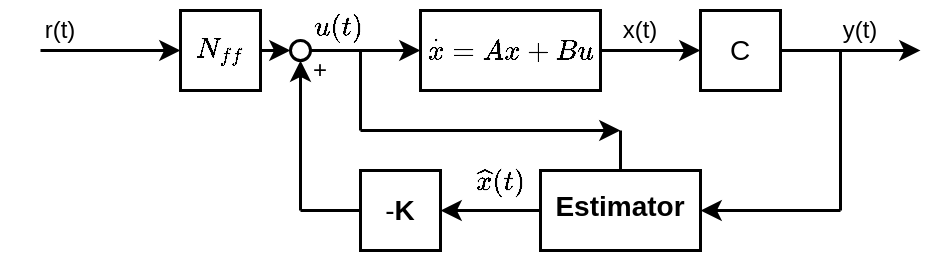 <mxfile version="22.1.11" type="device">
  <diagram name="Page-1" id="woVpl8wI9iAEmGtXwWa2">
    <mxGraphModel dx="600" dy="358" grid="1" gridSize="10" guides="1" tooltips="1" connect="1" arrows="1" fold="1" page="1" pageScale="1" pageWidth="850" pageHeight="1100" math="1" shadow="0">
      <root>
        <mxCell id="0" />
        <mxCell id="1" parent="0" />
        <mxCell id="PwrsmwbkxkLAnroD9hUy-21" value="" style="ellipse;whiteSpace=wrap;html=1;strokeWidth=1.5;" vertex="1" parent="1">
          <mxGeometry x="245" y="255" width="10" height="10" as="geometry" />
        </mxCell>
        <mxCell id="PwrsmwbkxkLAnroD9hUy-1" value="" style="rounded=0;whiteSpace=wrap;html=1;strokeWidth=1.5;" vertex="1" parent="1">
          <mxGeometry x="190" y="240" width="40" height="40" as="geometry" />
        </mxCell>
        <mxCell id="PwrsmwbkxkLAnroD9hUy-2" value="" style="rounded=0;whiteSpace=wrap;html=1;strokeWidth=1.5;" vertex="1" parent="1">
          <mxGeometry x="370" y="320" width="80" height="40" as="geometry" />
        </mxCell>
        <mxCell id="PwrsmwbkxkLAnroD9hUy-4" value="" style="rounded=0;whiteSpace=wrap;html=1;strokeWidth=1.5;" vertex="1" parent="1">
          <mxGeometry x="450" y="240" width="40" height="40" as="geometry" />
        </mxCell>
        <mxCell id="PwrsmwbkxkLAnroD9hUy-5" value="" style="rounded=0;whiteSpace=wrap;html=1;strokeWidth=1.5;" vertex="1" parent="1">
          <mxGeometry x="280" y="320" width="40" height="40" as="geometry" />
        </mxCell>
        <mxCell id="PwrsmwbkxkLAnroD9hUy-6" value="" style="rounded=0;whiteSpace=wrap;html=1;strokeWidth=1.5;" vertex="1" parent="1">
          <mxGeometry x="310" y="240" width="90" height="40" as="geometry" />
        </mxCell>
        <mxCell id="PwrsmwbkxkLAnroD9hUy-7" value="" style="endArrow=classic;html=1;rounded=0;entryX=0;entryY=0.5;entryDx=0;entryDy=0;strokeWidth=1.5;" edge="1" parent="1" target="PwrsmwbkxkLAnroD9hUy-1">
          <mxGeometry width="50" height="50" relative="1" as="geometry">
            <mxPoint x="120" y="260" as="sourcePoint" />
            <mxPoint x="450" y="300" as="targetPoint" />
          </mxGeometry>
        </mxCell>
        <mxCell id="PwrsmwbkxkLAnroD9hUy-8" value="" style="endArrow=classic;html=1;rounded=0;exitX=1;exitY=0.5;exitDx=0;exitDy=0;strokeWidth=1.5;" edge="1" parent="1" source="PwrsmwbkxkLAnroD9hUy-21">
          <mxGeometry width="50" height="50" relative="1" as="geometry">
            <mxPoint x="130" y="270" as="sourcePoint" />
            <mxPoint x="310" y="260" as="targetPoint" />
            <Array as="points">
              <mxPoint x="290" y="260" />
            </Array>
          </mxGeometry>
        </mxCell>
        <mxCell id="PwrsmwbkxkLAnroD9hUy-9" value="" style="endArrow=classic;html=1;rounded=0;entryX=0;entryY=0.5;entryDx=0;entryDy=0;exitX=1;exitY=0.5;exitDx=0;exitDy=0;strokeWidth=1.5;" edge="1" parent="1" source="PwrsmwbkxkLAnroD9hUy-6" target="PwrsmwbkxkLAnroD9hUy-4">
          <mxGeometry width="50" height="50" relative="1" as="geometry">
            <mxPoint x="250" y="270" as="sourcePoint" />
            <mxPoint x="330" y="270" as="targetPoint" />
            <Array as="points" />
          </mxGeometry>
        </mxCell>
        <mxCell id="PwrsmwbkxkLAnroD9hUy-10" value="" style="endArrow=classic;html=1;rounded=0;exitX=1;exitY=0.5;exitDx=0;exitDy=0;strokeWidth=1.5;" edge="1" parent="1" source="PwrsmwbkxkLAnroD9hUy-4">
          <mxGeometry width="50" height="50" relative="1" as="geometry">
            <mxPoint x="400" y="350" as="sourcePoint" />
            <mxPoint x="560" y="260" as="targetPoint" />
          </mxGeometry>
        </mxCell>
        <mxCell id="PwrsmwbkxkLAnroD9hUy-11" value="" style="endArrow=classic;html=1;rounded=0;entryX=1;entryY=0.5;entryDx=0;entryDy=0;strokeWidth=1.5;" edge="1" parent="1" target="PwrsmwbkxkLAnroD9hUy-2">
          <mxGeometry width="50" height="50" relative="1" as="geometry">
            <mxPoint x="520" y="340" as="sourcePoint" />
            <mxPoint x="450" y="300" as="targetPoint" />
          </mxGeometry>
        </mxCell>
        <mxCell id="PwrsmwbkxkLAnroD9hUy-12" value="" style="endArrow=none;html=1;rounded=0;strokeWidth=1.5;" edge="1" parent="1">
          <mxGeometry width="50" height="50" relative="1" as="geometry">
            <mxPoint x="520" y="260" as="sourcePoint" />
            <mxPoint x="520" y="340" as="targetPoint" />
          </mxGeometry>
        </mxCell>
        <mxCell id="PwrsmwbkxkLAnroD9hUy-13" value="&lt;b&gt;&lt;font style=&quot;font-size: 14px;&quot;&gt;Estimator&lt;/font&gt;&lt;/b&gt;" style="text;html=1;strokeColor=none;fillColor=none;align=center;verticalAlign=middle;whiteSpace=wrap;rounded=0;strokeWidth=1.5;" vertex="1" parent="1">
          <mxGeometry x="380" y="320" width="60" height="35" as="geometry" />
        </mxCell>
        <mxCell id="PwrsmwbkxkLAnroD9hUy-14" value="" style="endArrow=classic;html=1;rounded=0;strokeWidth=1.5;" edge="1" parent="1">
          <mxGeometry width="50" height="50" relative="1" as="geometry">
            <mxPoint x="280" y="300" as="sourcePoint" />
            <mxPoint x="410" y="300" as="targetPoint" />
          </mxGeometry>
        </mxCell>
        <mxCell id="PwrsmwbkxkLAnroD9hUy-15" value="" style="endArrow=none;html=1;rounded=0;entryX=0.5;entryY=0;entryDx=0;entryDy=0;strokeWidth=1.5;" edge="1" parent="1" target="PwrsmwbkxkLAnroD9hUy-2">
          <mxGeometry width="50" height="50" relative="1" as="geometry">
            <mxPoint x="410" y="300" as="sourcePoint" />
            <mxPoint x="450" y="300" as="targetPoint" />
          </mxGeometry>
        </mxCell>
        <mxCell id="PwrsmwbkxkLAnroD9hUy-16" value="" style="endArrow=none;html=1;rounded=0;strokeWidth=1.5;" edge="1" parent="1">
          <mxGeometry width="50" height="50" relative="1" as="geometry">
            <mxPoint x="280" y="300" as="sourcePoint" />
            <mxPoint x="280" y="260" as="targetPoint" />
          </mxGeometry>
        </mxCell>
        <mxCell id="PwrsmwbkxkLAnroD9hUy-18" value="" style="endArrow=classic;html=1;rounded=0;exitX=0;exitY=0.5;exitDx=0;exitDy=0;entryX=1;entryY=0.5;entryDx=0;entryDy=0;strokeWidth=1.5;" edge="1" parent="1" source="PwrsmwbkxkLAnroD9hUy-2" target="PwrsmwbkxkLAnroD9hUy-5">
          <mxGeometry width="50" height="50" relative="1" as="geometry">
            <mxPoint x="400" y="350" as="sourcePoint" />
            <mxPoint x="450" y="300" as="targetPoint" />
          </mxGeometry>
        </mxCell>
        <mxCell id="PwrsmwbkxkLAnroD9hUy-19" value="" style="endArrow=classic;html=1;rounded=0;strokeWidth=1.5;" edge="1" parent="1">
          <mxGeometry width="50" height="50" relative="1" as="geometry">
            <mxPoint x="250" y="340" as="sourcePoint" />
            <mxPoint x="250" y="265" as="targetPoint" />
          </mxGeometry>
        </mxCell>
        <mxCell id="PwrsmwbkxkLAnroD9hUy-20" value="" style="endArrow=none;html=1;rounded=0;entryX=0;entryY=0.5;entryDx=0;entryDy=0;strokeWidth=1.5;" edge="1" parent="1" target="PwrsmwbkxkLAnroD9hUy-5">
          <mxGeometry width="50" height="50" relative="1" as="geometry">
            <mxPoint x="250" y="340" as="sourcePoint" />
            <mxPoint x="450" y="300" as="targetPoint" />
          </mxGeometry>
        </mxCell>
        <mxCell id="PwrsmwbkxkLAnroD9hUy-23" value="" style="endArrow=classic;html=1;rounded=0;entryX=0;entryY=0.5;entryDx=0;entryDy=0;exitX=1;exitY=0.5;exitDx=0;exitDy=0;strokeWidth=1.5;" edge="1" parent="1" source="PwrsmwbkxkLAnroD9hUy-1" target="PwrsmwbkxkLAnroD9hUy-21">
          <mxGeometry width="50" height="50" relative="1" as="geometry">
            <mxPoint x="230" y="260" as="sourcePoint" />
            <mxPoint x="320" y="260" as="targetPoint" />
            <Array as="points" />
          </mxGeometry>
        </mxCell>
        <mxCell id="PwrsmwbkxkLAnroD9hUy-25" value="&lt;font style=&quot;font-size: 14px;&quot;&gt;-&lt;b&gt;&lt;font style=&quot;font-size: 14px;&quot;&gt;K&lt;/font&gt;&lt;/b&gt;&lt;/font&gt;" style="text;html=1;strokeColor=none;fillColor=none;align=center;verticalAlign=middle;whiteSpace=wrap;rounded=0;strokeWidth=1.5;" vertex="1" parent="1">
          <mxGeometry x="270" y="325" width="60" height="30" as="geometry" />
        </mxCell>
        <mxCell id="PwrsmwbkxkLAnroD9hUy-26" value="+" style="text;html=1;strokeColor=none;fillColor=none;align=center;verticalAlign=middle;whiteSpace=wrap;rounded=0;strokeWidth=1.5;" vertex="1" parent="1">
          <mxGeometry x="230" y="255" width="60" height="30" as="geometry" />
        </mxCell>
        <mxCell id="PwrsmwbkxkLAnroD9hUy-27" value="y(t)" style="text;html=1;strokeColor=none;fillColor=none;align=center;verticalAlign=middle;whiteSpace=wrap;rounded=0;strokeWidth=1.5;" vertex="1" parent="1">
          <mxGeometry x="500" y="235" width="60" height="30" as="geometry" />
        </mxCell>
        <mxCell id="PwrsmwbkxkLAnroD9hUy-29" value="C" style="text;html=1;strokeColor=none;fillColor=none;align=center;verticalAlign=middle;whiteSpace=wrap;rounded=0;strokeWidth=1.5;fontSize=14;" vertex="1" parent="1">
          <mxGeometry x="440" y="245" width="60" height="30" as="geometry" />
        </mxCell>
        <mxCell id="PwrsmwbkxkLAnroD9hUy-30" value="r(t)" style="text;html=1;strokeColor=none;fillColor=none;align=center;verticalAlign=middle;whiteSpace=wrap;rounded=0;strokeWidth=1.5;" vertex="1" parent="1">
          <mxGeometry x="100" y="235" width="60" height="30" as="geometry" />
        </mxCell>
        <mxCell id="PwrsmwbkxkLAnroD9hUy-34" value="`\dot{x}=Ax+Bu`" style="text;html=1;strokeColor=none;fillColor=none;align=center;verticalAlign=middle;whiteSpace=wrap;rounded=0;" vertex="1" parent="1">
          <mxGeometry x="325" y="245" width="60" height="30" as="geometry" />
        </mxCell>
        <mxCell id="PwrsmwbkxkLAnroD9hUy-35" value="`N_{ff}`" style="text;html=1;strokeColor=none;fillColor=none;align=center;verticalAlign=middle;whiteSpace=wrap;rounded=0;" vertex="1" parent="1">
          <mxGeometry x="180" y="245" width="60" height="30" as="geometry" />
        </mxCell>
        <mxCell id="PwrsmwbkxkLAnroD9hUy-36" value="`\hat{x}(t)`" style="text;html=1;strokeColor=none;fillColor=none;align=center;verticalAlign=middle;whiteSpace=wrap;rounded=0;" vertex="1" parent="1">
          <mxGeometry x="320" y="310" width="60" height="30" as="geometry" />
        </mxCell>
        <mxCell id="PwrsmwbkxkLAnroD9hUy-37" value="`u(t)`" style="text;whiteSpace=wrap;html=1;" vertex="1" parent="1">
          <mxGeometry x="255" y="235" width="90" height="40" as="geometry" />
        </mxCell>
        <mxCell id="PwrsmwbkxkLAnroD9hUy-38" value="x(t)" style="text;html=1;strokeColor=none;fillColor=none;align=center;verticalAlign=middle;whiteSpace=wrap;rounded=0;strokeWidth=1.5;" vertex="1" parent="1">
          <mxGeometry x="390" y="235" width="60" height="30" as="geometry" />
        </mxCell>
      </root>
    </mxGraphModel>
  </diagram>
</mxfile>
